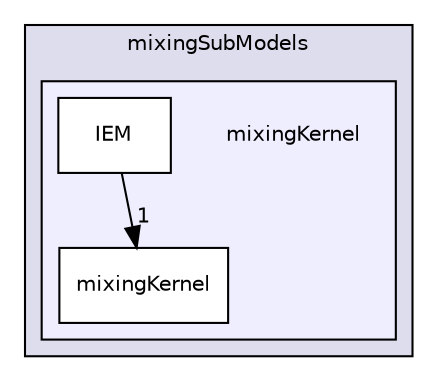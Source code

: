 digraph "/home/alberto/OpenFOAM-dev/albertop-dev/applications/development/OpenQBMM-dev/OpenQBMM-dev/src/quadratureMethods/mixingModels/mixingSubModels/mixingKernel" {
  bgcolor=transparent;
  compound=true
  node [ fontsize="10", fontname="Helvetica"];
  edge [ labelfontsize="10", labelfontname="Helvetica"];
  subgraph clusterdir_539dba81f8842818b6ef6a8173fe4809 {
    graph [ bgcolor="#ddddee", pencolor="black", label="mixingSubModels" fontname="Helvetica", fontsize="10", URL="dir_539dba81f8842818b6ef6a8173fe4809.html"]
  subgraph clusterdir_7b40899477aa0f69f11d942ee119b325 {
    graph [ bgcolor="#eeeeff", pencolor="black", label="" URL="dir_7b40899477aa0f69f11d942ee119b325.html"];
    dir_7b40899477aa0f69f11d942ee119b325 [shape=plaintext label="mixingKernel"];
    dir_dacf9d5deb9c62835de23dac20f876a2 [shape=box label="IEM" color="black" fillcolor="white" style="filled" URL="dir_dacf9d5deb9c62835de23dac20f876a2.html"];
    dir_2e982a6c531908e42addc665737e565a [shape=box label="mixingKernel" color="black" fillcolor="white" style="filled" URL="dir_2e982a6c531908e42addc665737e565a.html"];
  }
  }
  dir_dacf9d5deb9c62835de23dac20f876a2->dir_2e982a6c531908e42addc665737e565a [headlabel="1", labeldistance=1.5 headhref="dir_000021_000022.html"];
}
